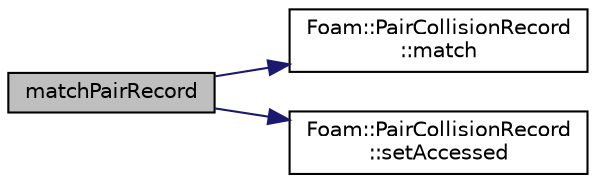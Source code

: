 digraph "matchPairRecord"
{
  bgcolor="transparent";
  edge [fontname="Helvetica",fontsize="10",labelfontname="Helvetica",labelfontsize="10"];
  node [fontname="Helvetica",fontsize="10",shape=record];
  rankdir="LR";
  Node1 [label="matchPairRecord",height=0.2,width=0.4,color="black", fillcolor="grey75", style="filled", fontcolor="black"];
  Node1 -> Node2 [color="midnightblue",fontsize="10",style="solid",fontname="Helvetica"];
  Node2 [label="Foam::PairCollisionRecord\l::match",height=0.2,width=0.4,color="black",URL="$a01761.html#a034dba7269c46bf3d9af3690ff70d37b"];
  Node1 -> Node3 [color="midnightblue",fontsize="10",style="solid",fontname="Helvetica"];
  Node3 [label="Foam::PairCollisionRecord\l::setAccessed",height=0.2,width=0.4,color="black",URL="$a01761.html#a4dd2d399beab4110cc5b4167a7bfb480",tooltip="Set the accessed property of the record to accessed. "];
}
